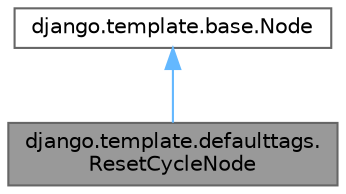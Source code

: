 digraph "django.template.defaulttags.ResetCycleNode"
{
 // LATEX_PDF_SIZE
  bgcolor="transparent";
  edge [fontname=Helvetica,fontsize=10,labelfontname=Helvetica,labelfontsize=10];
  node [fontname=Helvetica,fontsize=10,shape=box,height=0.2,width=0.4];
  Node1 [id="Node000001",label="django.template.defaulttags.\lResetCycleNode",height=0.2,width=0.4,color="gray40", fillcolor="grey60", style="filled", fontcolor="black",tooltip=" "];
  Node2 -> Node1 [id="edge1_Node000001_Node000002",dir="back",color="steelblue1",style="solid",tooltip=" "];
  Node2 [id="Node000002",label="django.template.base.Node",height=0.2,width=0.4,color="gray40", fillcolor="white", style="filled",URL="$classdjango_1_1template_1_1base_1_1_node.html",tooltip=" "];
}
